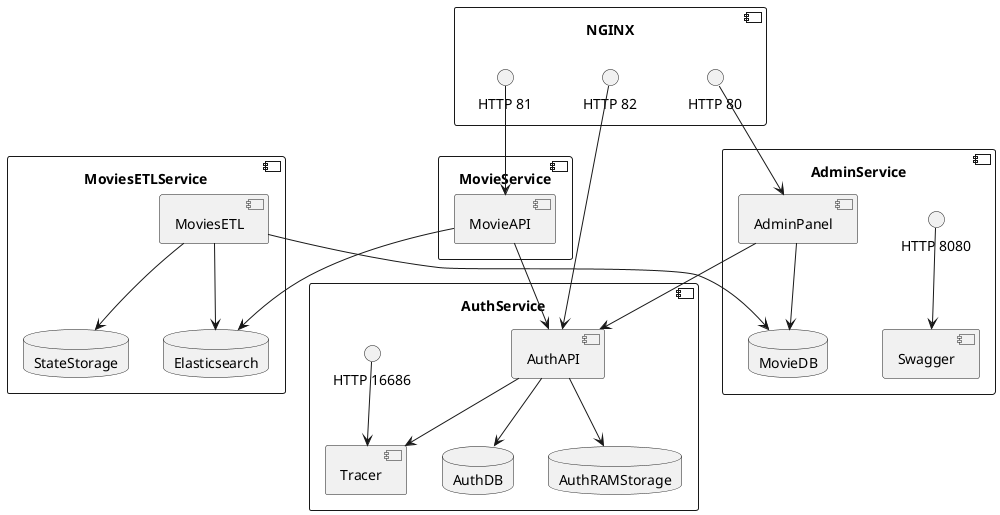 @startuml ContainerDiagramAsIs
skinparam componentStyle uml2

component NGINX {
    interface "HTTP 80" as AdminPort
    interface "HTTP 81" as MovieAPIPort
    interface "HTTP 82" as AuthPort
}

component AdminService {
    [AdminPanel]
    [Swagger]
    database MovieDB
    interface "HTTP 8080" as SwaggerPort
}

component MovieService {
    [MovieAPI]
}

component MoviesETLService {
    [MoviesETL]
    database StateStorage
    database Elasticsearch
}

component AuthService {
    [AuthAPI]
    [Tracer]
    database AuthDB
    database AuthRAMStorage
    interface "HTTP 16686" as JaegerPort
}

AdminPort --> [AdminPanel]
MovieAPIPort --> [MovieAPI]
AuthPort --> [AuthAPI]
SwaggerPort --> [Swagger]
JaegerPort --> [Tracer]

[AdminPanel] --> MovieDB
[AdminPanel] --> [AuthAPI]

[MovieAPI] --> AuthAPI
[MovieAPI] --> Elasticsearch

[MoviesETL] --> MovieDB
[MoviesETL] --> Elasticsearch
[MoviesETL] --> StateStorage

[AuthAPI] --> AuthDB
[AuthAPI] --> AuthRAMStorage
[AuthAPI] --> [Tracer]

@enduml
